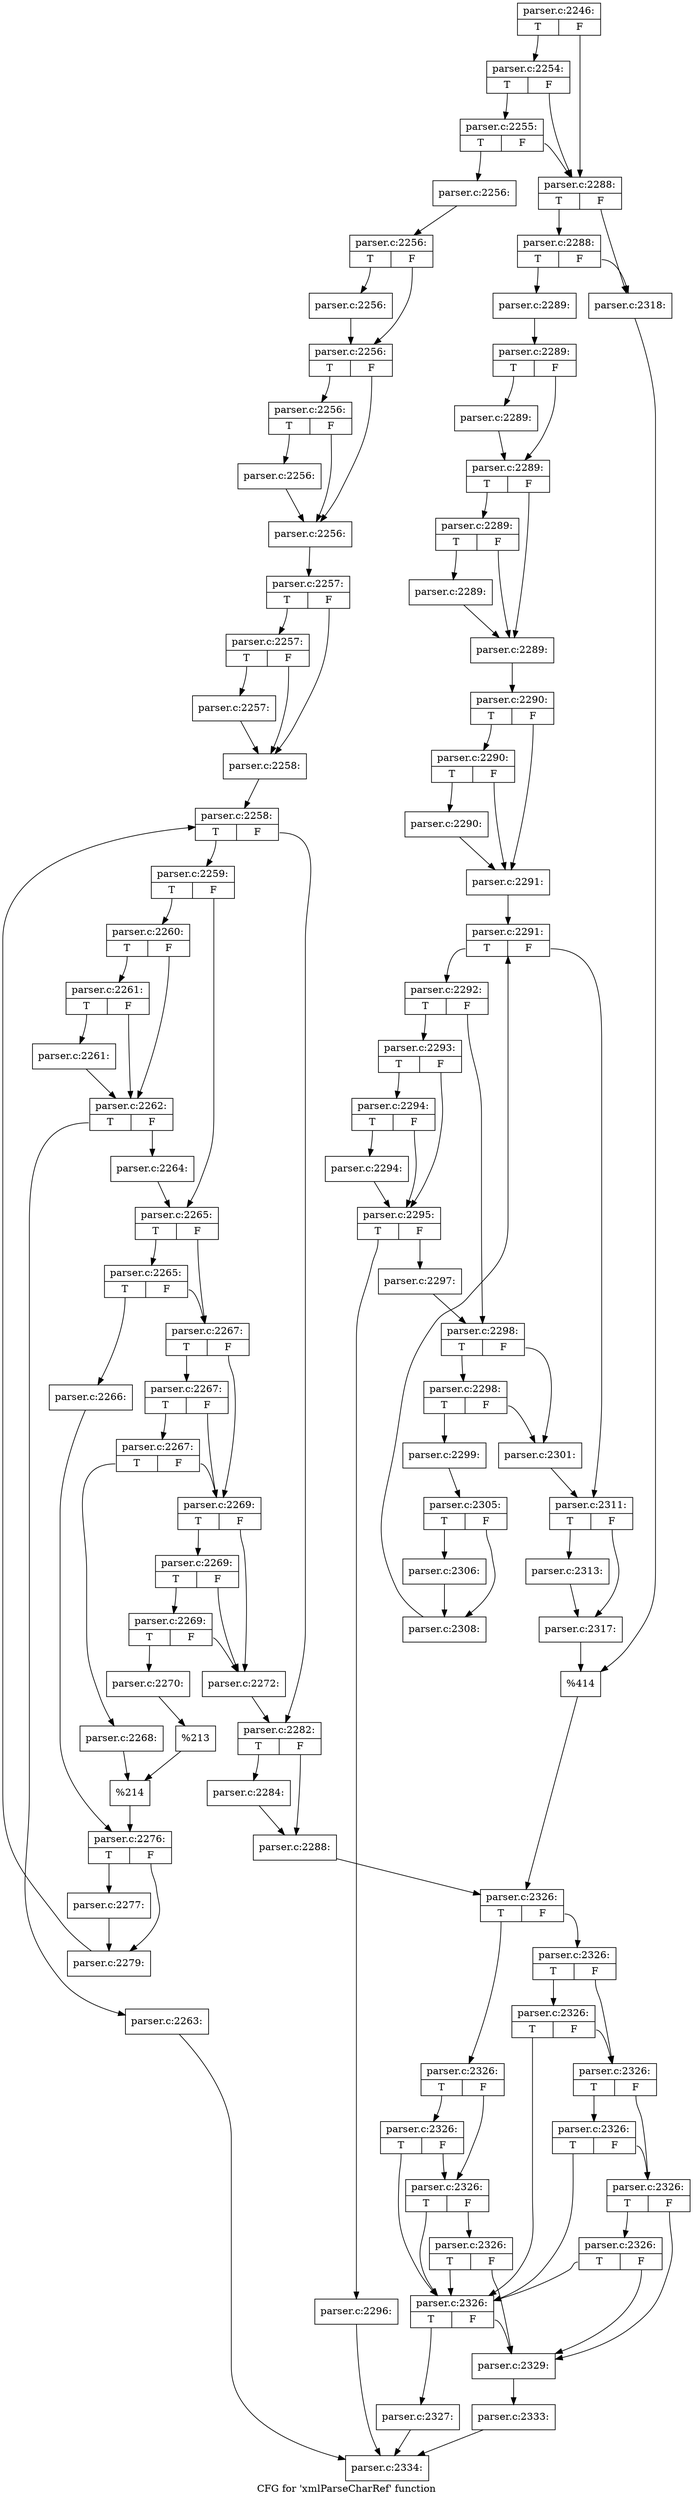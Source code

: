 digraph "CFG for 'xmlParseCharRef' function" {
	label="CFG for 'xmlParseCharRef' function";

	Node0x42311f0 [shape=record,label="{parser.c:2246:|{<s0>T|<s1>F}}"];
	Node0x42311f0:s0 -> Node0x423f6f0;
	Node0x42311f0:s1 -> Node0x423f620;
	Node0x423f6f0 [shape=record,label="{parser.c:2254:|{<s0>T|<s1>F}}"];
	Node0x423f6f0:s0 -> Node0x423f670;
	Node0x423f6f0:s1 -> Node0x423f620;
	Node0x423f670 [shape=record,label="{parser.c:2255:|{<s0>T|<s1>F}}"];
	Node0x423f670:s0 -> Node0x423f580;
	Node0x423f670:s1 -> Node0x423f620;
	Node0x423f580 [shape=record,label="{parser.c:2256:}"];
	Node0x423f580 -> Node0x42408f0;
	Node0x42408f0 [shape=record,label="{parser.c:2256:|{<s0>T|<s1>F}}"];
	Node0x42408f0:s0 -> Node0x4241360;
	Node0x42408f0:s1 -> Node0x42413b0;
	Node0x4241360 [shape=record,label="{parser.c:2256:}"];
	Node0x4241360 -> Node0x42413b0;
	Node0x42413b0 [shape=record,label="{parser.c:2256:|{<s0>T|<s1>F}}"];
	Node0x42413b0:s0 -> Node0x4241a90;
	Node0x42413b0:s1 -> Node0x4241a40;
	Node0x4241a90 [shape=record,label="{parser.c:2256:|{<s0>T|<s1>F}}"];
	Node0x4241a90:s0 -> Node0x42419f0;
	Node0x4241a90:s1 -> Node0x4241a40;
	Node0x42419f0 [shape=record,label="{parser.c:2256:}"];
	Node0x42419f0 -> Node0x4241a40;
	Node0x4241a40 [shape=record,label="{parser.c:2256:}"];
	Node0x4241a40 -> Node0x4240850;
	Node0x4240850 [shape=record,label="{parser.c:2257:|{<s0>T|<s1>F}}"];
	Node0x4240850:s0 -> Node0x41d2080;
	Node0x4240850:s1 -> Node0x4242400;
	Node0x41d2080 [shape=record,label="{parser.c:2257:|{<s0>T|<s1>F}}"];
	Node0x41d2080:s0 -> Node0x42408a0;
	Node0x41d2080:s1 -> Node0x4242400;
	Node0x42408a0 [shape=record,label="{parser.c:2257:}"];
	Node0x42408a0 -> Node0x4242400;
	Node0x4242400 [shape=record,label="{parser.c:2258:}"];
	Node0x4242400 -> Node0x4243470;
	Node0x4243470 [shape=record,label="{parser.c:2258:|{<s0>T|<s1>F}}"];
	Node0x4243470:s0 -> Node0x4243b30;
	Node0x4243470:s1 -> Node0x4243690;
	Node0x4243b30 [shape=record,label="{parser.c:2259:|{<s0>T|<s1>F}}"];
	Node0x4243b30:s0 -> Node0x4243d20;
	Node0x4243b30:s1 -> Node0x4243d70;
	Node0x4243d20 [shape=record,label="{parser.c:2260:|{<s0>T|<s1>F}}"];
	Node0x4243d20:s0 -> Node0x4244300;
	Node0x4243d20:s1 -> Node0x42442b0;
	Node0x4244300 [shape=record,label="{parser.c:2261:|{<s0>T|<s1>F}}"];
	Node0x4244300:s0 -> Node0x4244260;
	Node0x4244300:s1 -> Node0x42442b0;
	Node0x4244260 [shape=record,label="{parser.c:2261:}"];
	Node0x4244260 -> Node0x42442b0;
	Node0x42442b0 [shape=record,label="{parser.c:2262:|{<s0>T|<s1>F}}"];
	Node0x42442b0:s0 -> Node0x4244e90;
	Node0x42442b0:s1 -> Node0x4244ee0;
	Node0x4244e90 [shape=record,label="{parser.c:2263:}"];
	Node0x4244e90 -> Node0x3e94580;
	Node0x4244ee0 [shape=record,label="{parser.c:2264:}"];
	Node0x4244ee0 -> Node0x4243d70;
	Node0x4243d70 [shape=record,label="{parser.c:2265:|{<s0>T|<s1>F}}"];
	Node0x4243d70:s0 -> Node0x4245680;
	Node0x4243d70:s1 -> Node0x4245630;
	Node0x4245680 [shape=record,label="{parser.c:2265:|{<s0>T|<s1>F}}"];
	Node0x4245680:s0 -> Node0x4245590;
	Node0x4245680:s1 -> Node0x4245630;
	Node0x4245590 [shape=record,label="{parser.c:2266:}"];
	Node0x4245590 -> Node0x42455e0;
	Node0x4245630 [shape=record,label="{parser.c:2267:|{<s0>T|<s1>F}}"];
	Node0x4245630:s0 -> Node0x4246a50;
	Node0x4245630:s1 -> Node0x4246980;
	Node0x4246a50 [shape=record,label="{parser.c:2267:|{<s0>T|<s1>F}}"];
	Node0x4246a50:s0 -> Node0x42469d0;
	Node0x4246a50:s1 -> Node0x4246980;
	Node0x42469d0 [shape=record,label="{parser.c:2267:|{<s0>T|<s1>F}}"];
	Node0x42469d0:s0 -> Node0x42468e0;
	Node0x42469d0:s1 -> Node0x4246980;
	Node0x42468e0 [shape=record,label="{parser.c:2268:}"];
	Node0x42468e0 -> Node0x4246930;
	Node0x4246980 [shape=record,label="{parser.c:2269:|{<s0>T|<s1>F}}"];
	Node0x4246980:s0 -> Node0x41d4c70;
	Node0x4246980:s1 -> Node0x41d4ba0;
	Node0x41d4c70 [shape=record,label="{parser.c:2269:|{<s0>T|<s1>F}}"];
	Node0x41d4c70:s0 -> Node0x41d4bf0;
	Node0x41d4c70:s1 -> Node0x41d4ba0;
	Node0x41d4bf0 [shape=record,label="{parser.c:2269:|{<s0>T|<s1>F}}"];
	Node0x41d4bf0:s0 -> Node0x41d4b00;
	Node0x41d4bf0:s1 -> Node0x41d4ba0;
	Node0x41d4b00 [shape=record,label="{parser.c:2270:}"];
	Node0x41d4b00 -> Node0x41d4b50;
	Node0x41d4ba0 [shape=record,label="{parser.c:2272:}"];
	Node0x41d4ba0 -> Node0x4243690;
	Node0x41d4b50 [shape=record,label="{%213}"];
	Node0x41d4b50 -> Node0x4246930;
	Node0x4246930 [shape=record,label="{%214}"];
	Node0x4246930 -> Node0x42455e0;
	Node0x42455e0 [shape=record,label="{parser.c:2276:|{<s0>T|<s1>F}}"];
	Node0x42455e0:s0 -> Node0x4235d20;
	Node0x42455e0:s1 -> Node0x41d6ab0;
	Node0x4235d20 [shape=record,label="{parser.c:2277:}"];
	Node0x4235d20 -> Node0x41d6ab0;
	Node0x41d6ab0 [shape=record,label="{parser.c:2279:}"];
	Node0x41d6ab0 -> Node0x4243470;
	Node0x4243690 [shape=record,label="{parser.c:2282:|{<s0>T|<s1>F}}"];
	Node0x4243690:s0 -> Node0x41d6de0;
	Node0x4243690:s1 -> Node0x41d7830;
	Node0x41d6de0 [shape=record,label="{parser.c:2284:}"];
	Node0x41d6de0 -> Node0x41d7830;
	Node0x41d7830 [shape=record,label="{parser.c:2288:}"];
	Node0x41d7830 -> Node0x423f5d0;
	Node0x423f620 [shape=record,label="{parser.c:2288:|{<s0>T|<s1>F}}"];
	Node0x423f620:s0 -> Node0x4250090;
	Node0x423f620:s1 -> Node0x4250040;
	Node0x4250090 [shape=record,label="{parser.c:2288:|{<s0>T|<s1>F}}"];
	Node0x4250090:s0 -> Node0x424ffa0;
	Node0x4250090:s1 -> Node0x4250040;
	Node0x424ffa0 [shape=record,label="{parser.c:2289:}"];
	Node0x424ffa0 -> Node0x4250c80;
	Node0x4250c80 [shape=record,label="{parser.c:2289:|{<s0>T|<s1>F}}"];
	Node0x4250c80:s0 -> Node0x4251630;
	Node0x4250c80:s1 -> Node0x4251680;
	Node0x4251630 [shape=record,label="{parser.c:2289:}"];
	Node0x4251630 -> Node0x4251680;
	Node0x4251680 [shape=record,label="{parser.c:2289:|{<s0>T|<s1>F}}"];
	Node0x4251680:s0 -> Node0x4251d20;
	Node0x4251680:s1 -> Node0x4251cd0;
	Node0x4251d20 [shape=record,label="{parser.c:2289:|{<s0>T|<s1>F}}"];
	Node0x4251d20:s0 -> Node0x4251c80;
	Node0x4251d20:s1 -> Node0x4251cd0;
	Node0x4251c80 [shape=record,label="{parser.c:2289:}"];
	Node0x4251c80 -> Node0x4251cd0;
	Node0x4251cd0 [shape=record,label="{parser.c:2289:}"];
	Node0x4251cd0 -> Node0x4250be0;
	Node0x4250be0 [shape=record,label="{parser.c:2290:|{<s0>T|<s1>F}}"];
	Node0x4250be0:s0 -> Node0x4252770;
	Node0x4250be0:s1 -> Node0x4252720;
	Node0x4252770 [shape=record,label="{parser.c:2290:|{<s0>T|<s1>F}}"];
	Node0x4252770:s0 -> Node0x4250c30;
	Node0x4252770:s1 -> Node0x4252720;
	Node0x4250c30 [shape=record,label="{parser.c:2290:}"];
	Node0x4250c30 -> Node0x4252720;
	Node0x4252720 [shape=record,label="{parser.c:2291:}"];
	Node0x4252720 -> Node0x4253290;
	Node0x4253290 [shape=record,label="{parser.c:2291:|{<s0>T|<s1>F}}"];
	Node0x4253290:s0 -> Node0x42538d0;
	Node0x4253290:s1 -> Node0x4253470;
	Node0x42538d0 [shape=record,label="{parser.c:2292:|{<s0>T|<s1>F}}"];
	Node0x42538d0:s0 -> Node0x4253a40;
	Node0x42538d0:s1 -> Node0x4253a90;
	Node0x4253a40 [shape=record,label="{parser.c:2293:|{<s0>T|<s1>F}}"];
	Node0x4253a40:s0 -> Node0x4253fa0;
	Node0x4253a40:s1 -> Node0x4253f50;
	Node0x4253fa0 [shape=record,label="{parser.c:2294:|{<s0>T|<s1>F}}"];
	Node0x4253fa0:s0 -> Node0x4253f00;
	Node0x4253fa0:s1 -> Node0x4253f50;
	Node0x4253f00 [shape=record,label="{parser.c:2294:}"];
	Node0x4253f00 -> Node0x4253f50;
	Node0x4253f50 [shape=record,label="{parser.c:2295:|{<s0>T|<s1>F}}"];
	Node0x4253f50:s0 -> Node0x4254af0;
	Node0x4253f50:s1 -> Node0x4254b40;
	Node0x4254af0 [shape=record,label="{parser.c:2296:}"];
	Node0x4254af0 -> Node0x3e94580;
	Node0x4254b40 [shape=record,label="{parser.c:2297:}"];
	Node0x4254b40 -> Node0x4253a90;
	Node0x4253a90 [shape=record,label="{parser.c:2298:|{<s0>T|<s1>F}}"];
	Node0x4253a90:s0 -> Node0x42552a0;
	Node0x4253a90:s1 -> Node0x4255250;
	Node0x42552a0 [shape=record,label="{parser.c:2298:|{<s0>T|<s1>F}}"];
	Node0x42552a0:s0 -> Node0x42551b0;
	Node0x42552a0:s1 -> Node0x4255250;
	Node0x42551b0 [shape=record,label="{parser.c:2299:}"];
	Node0x42551b0 -> Node0x4255200;
	Node0x4255250 [shape=record,label="{parser.c:2301:}"];
	Node0x4255250 -> Node0x4253470;
	Node0x4255200 [shape=record,label="{parser.c:2305:|{<s0>T|<s1>F}}"];
	Node0x4255200:s0 -> Node0x4256930;
	Node0x4255200:s1 -> Node0x4256980;
	Node0x4256930 [shape=record,label="{parser.c:2306:}"];
	Node0x4256930 -> Node0x4256980;
	Node0x4256980 [shape=record,label="{parser.c:2308:}"];
	Node0x4256980 -> Node0x4253290;
	Node0x4253470 [shape=record,label="{parser.c:2311:|{<s0>T|<s1>F}}"];
	Node0x4253470:s0 -> Node0x42571a0;
	Node0x4253470:s1 -> Node0x42571f0;
	Node0x42571a0 [shape=record,label="{parser.c:2313:}"];
	Node0x42571a0 -> Node0x42571f0;
	Node0x42571f0 [shape=record,label="{parser.c:2317:}"];
	Node0x42571f0 -> Node0x424fff0;
	Node0x4250040 [shape=record,label="{parser.c:2318:}"];
	Node0x4250040 -> Node0x424fff0;
	Node0x424fff0 [shape=record,label="{%414}"];
	Node0x424fff0 -> Node0x423f5d0;
	Node0x423f5d0 [shape=record,label="{parser.c:2326:|{<s0>T|<s1>F}}"];
	Node0x423f5d0:s0 -> Node0x42589e0;
	Node0x423f5d0:s1 -> Node0x4258a30;
	Node0x42589e0 [shape=record,label="{parser.c:2326:|{<s0>T|<s1>F}}"];
	Node0x42589e0:s0 -> Node0x4258d20;
	Node0x42589e0:s1 -> Node0x4258cd0;
	Node0x4258d20 [shape=record,label="{parser.c:2326:|{<s0>T|<s1>F}}"];
	Node0x4258d20:s0 -> Node0x4258960;
	Node0x4258d20:s1 -> Node0x4258cd0;
	Node0x4258cd0 [shape=record,label="{parser.c:2326:|{<s0>T|<s1>F}}"];
	Node0x4258cd0:s0 -> Node0x4258960;
	Node0x4258cd0:s1 -> Node0x4258c80;
	Node0x4258c80 [shape=record,label="{parser.c:2326:|{<s0>T|<s1>F}}"];
	Node0x4258c80:s0 -> Node0x4258960;
	Node0x4258c80:s1 -> Node0x4258910;
	Node0x4258a30 [shape=record,label="{parser.c:2326:|{<s0>T|<s1>F}}"];
	Node0x4258a30:s0 -> Node0x42593d0;
	Node0x4258a30:s1 -> Node0x4259380;
	Node0x42593d0 [shape=record,label="{parser.c:2326:|{<s0>T|<s1>F}}"];
	Node0x42593d0:s0 -> Node0x4258960;
	Node0x42593d0:s1 -> Node0x4259380;
	Node0x4259380 [shape=record,label="{parser.c:2326:|{<s0>T|<s1>F}}"];
	Node0x4259380:s0 -> Node0x4259740;
	Node0x4259380:s1 -> Node0x4259330;
	Node0x4259740 [shape=record,label="{parser.c:2326:|{<s0>T|<s1>F}}"];
	Node0x4259740:s0 -> Node0x4258960;
	Node0x4259740:s1 -> Node0x4259330;
	Node0x4259330 [shape=record,label="{parser.c:2326:|{<s0>T|<s1>F}}"];
	Node0x4259330:s0 -> Node0x4259af0;
	Node0x4259330:s1 -> Node0x4258910;
	Node0x4259af0 [shape=record,label="{parser.c:2326:|{<s0>T|<s1>F}}"];
	Node0x4259af0:s0 -> Node0x4258960;
	Node0x4259af0:s1 -> Node0x4258910;
	Node0x4258960 [shape=record,label="{parser.c:2326:|{<s0>T|<s1>F}}"];
	Node0x4258960:s0 -> Node0x4258870;
	Node0x4258960:s1 -> Node0x4258910;
	Node0x4258870 [shape=record,label="{parser.c:2327:}"];
	Node0x4258870 -> Node0x3e94580;
	Node0x4258910 [shape=record,label="{parser.c:2329:}"];
	Node0x4258910 -> Node0x42588c0;
	Node0x42588c0 [shape=record,label="{parser.c:2333:}"];
	Node0x42588c0 -> Node0x3e94580;
	Node0x3e94580 [shape=record,label="{parser.c:2334:}"];
}

